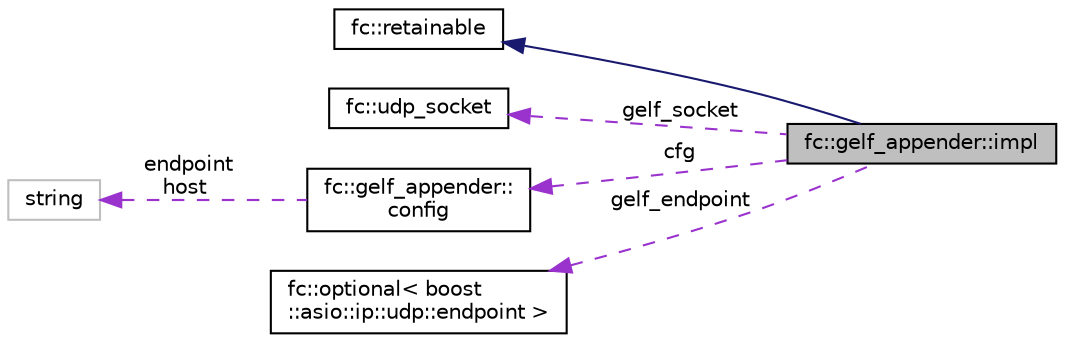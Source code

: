 digraph "fc::gelf_appender::impl"
{
  edge [fontname="Helvetica",fontsize="10",labelfontname="Helvetica",labelfontsize="10"];
  node [fontname="Helvetica",fontsize="10",shape=record];
  rankdir="LR";
  Node2 [label="fc::gelf_appender::impl",height=0.2,width=0.4,color="black", fillcolor="grey75", style="filled", fontcolor="black"];
  Node3 -> Node2 [dir="back",color="midnightblue",fontsize="10",style="solid"];
  Node3 [label="fc::retainable",height=0.2,width=0.4,color="black", fillcolor="white", style="filled",URL="$classfc_1_1retainable.html",tooltip="used to create reference counted types. "];
  Node4 -> Node2 [dir="back",color="darkorchid3",fontsize="10",style="dashed",label=" gelf_socket" ];
  Node4 [label="fc::udp_socket",height=0.2,width=0.4,color="black", fillcolor="white", style="filled",URL="$classfc_1_1udp__socket.html"];
  Node5 -> Node2 [dir="back",color="darkorchid3",fontsize="10",style="dashed",label=" cfg" ];
  Node5 [label="fc::gelf_appender::\lconfig",height=0.2,width=0.4,color="black", fillcolor="white", style="filled",URL="$structfc_1_1gelf__appender_1_1config.html"];
  Node6 -> Node5 [dir="back",color="darkorchid3",fontsize="10",style="dashed",label=" endpoint\nhost" ];
  Node6 [label="string",height=0.2,width=0.4,color="grey75", fillcolor="white", style="filled"];
  Node7 -> Node2 [dir="back",color="darkorchid3",fontsize="10",style="dashed",label=" gelf_endpoint" ];
  Node7 [label="fc::optional\< boost\l::asio::ip::udp::endpoint \>",height=0.2,width=0.4,color="black", fillcolor="white", style="filled",URL="$classfc_1_1optional.html"];
}
